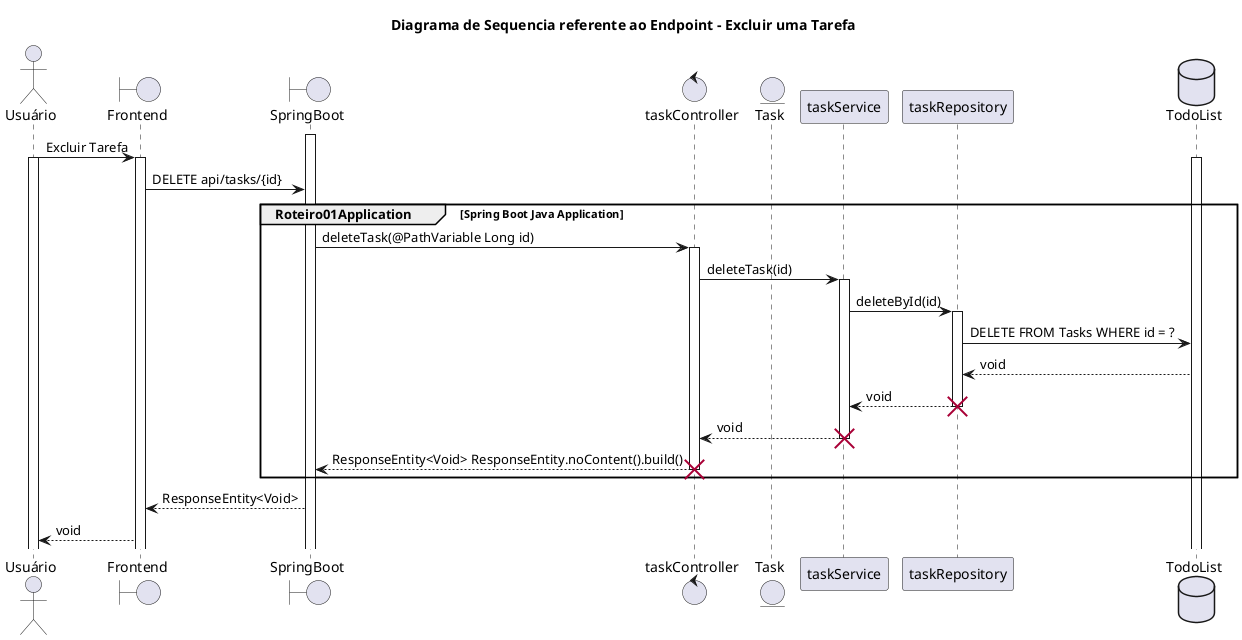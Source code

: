 @startuml
title Diagrama de Sequencia referente ao Endpoint - Excluir uma Tarefa
actor Usuário
Boundary Frontend
Boundary SpringBoot
Control taskController
Entity Task
Participant taskService
Participant taskRepository
Database TodoList
activate SpringBoot
Usuário -> Frontend: Excluir Tarefa
activate Usuário
activate Frontend
activate TodoList
Frontend -> SpringBoot: DELETE api/tasks/{id}
group Roteiro01Application [Spring Boot Java Application]
SpringBoot -> taskController: deleteTask(@PathVariable Long id)
activate taskController
taskController -> taskService: deleteTask(id)
activate taskService
taskService -> taskRepository: deleteById(id)
activate taskRepository
taskRepository -> TodoList: DELETE FROM Tasks WHERE id = ?
TodoList --> taskRepository: void
taskRepository --> taskService: void
destroy taskRepository
taskService --> taskController: void
destroy taskService
taskController --> SpringBoot: ResponseEntity<Void> ResponseEntity.noContent().build()
destroy taskController
end
SpringBoot --> Frontend: ResponseEntity<Void>
Frontend --> Usuário: void
@enduml
